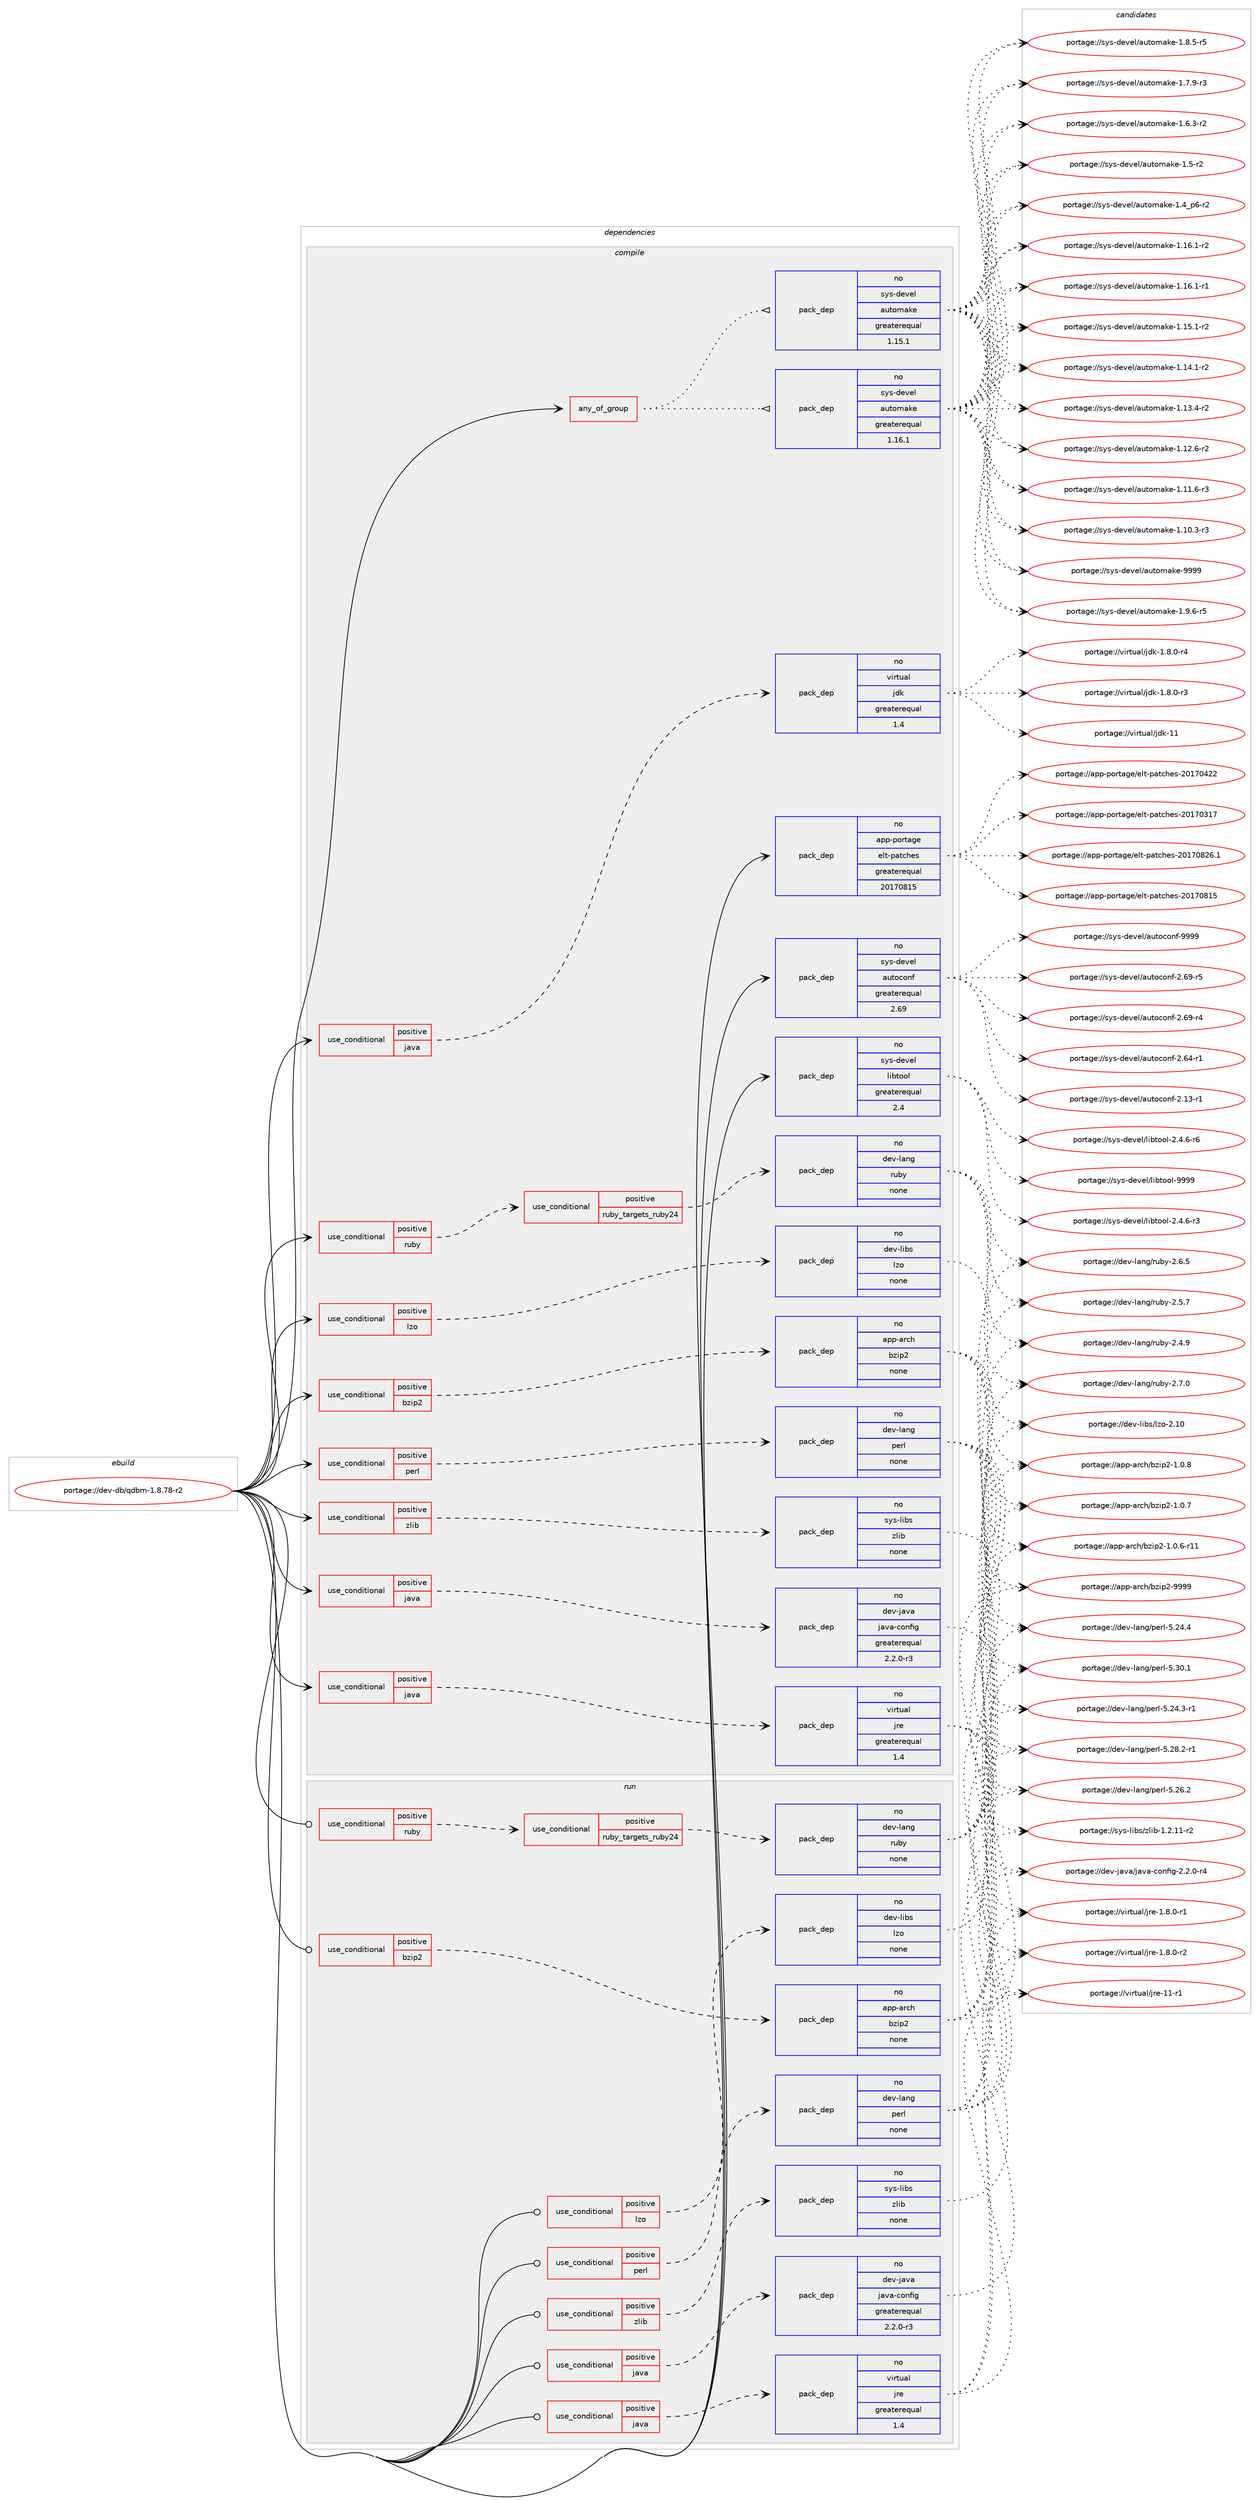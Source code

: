 digraph prolog {

# *************
# Graph options
# *************

newrank=true;
concentrate=true;
compound=true;
graph [rankdir=LR,fontname=Helvetica,fontsize=10,ranksep=1.5];#, ranksep=2.5, nodesep=0.2];
edge  [arrowhead=vee];
node  [fontname=Helvetica,fontsize=10];

# **********
# The ebuild
# **********

subgraph cluster_leftcol {
color=gray;
label=<<i>ebuild</i>>;
id [label="portage://dev-db/qdbm-1.8.78-r2", color=red, width=4, href="../dev-db/qdbm-1.8.78-r2.svg"];
}

# ****************
# The dependencies
# ****************

subgraph cluster_midcol {
color=gray;
label=<<i>dependencies</i>>;
subgraph cluster_compile {
fillcolor="#eeeeee";
style=filled;
label=<<i>compile</i>>;
subgraph any6950 {
dependency576993 [label=<<TABLE BORDER="0" CELLBORDER="1" CELLSPACING="0" CELLPADDING="4"><TR><TD CELLPADDING="10">any_of_group</TD></TR></TABLE>>, shape=none, color=red];subgraph pack433867 {
dependency576994 [label=<<TABLE BORDER="0" CELLBORDER="1" CELLSPACING="0" CELLPADDING="4" WIDTH="220"><TR><TD ROWSPAN="6" CELLPADDING="30">pack_dep</TD></TR><TR><TD WIDTH="110">no</TD></TR><TR><TD>sys-devel</TD></TR><TR><TD>automake</TD></TR><TR><TD>greaterequal</TD></TR><TR><TD>1.16.1</TD></TR></TABLE>>, shape=none, color=blue];
}
dependency576993:e -> dependency576994:w [weight=20,style="dotted",arrowhead="oinv"];
subgraph pack433868 {
dependency576995 [label=<<TABLE BORDER="0" CELLBORDER="1" CELLSPACING="0" CELLPADDING="4" WIDTH="220"><TR><TD ROWSPAN="6" CELLPADDING="30">pack_dep</TD></TR><TR><TD WIDTH="110">no</TD></TR><TR><TD>sys-devel</TD></TR><TR><TD>automake</TD></TR><TR><TD>greaterequal</TD></TR><TR><TD>1.15.1</TD></TR></TABLE>>, shape=none, color=blue];
}
dependency576993:e -> dependency576995:w [weight=20,style="dotted",arrowhead="oinv"];
}
id:e -> dependency576993:w [weight=20,style="solid",arrowhead="vee"];
subgraph cond135939 {
dependency576996 [label=<<TABLE BORDER="0" CELLBORDER="1" CELLSPACING="0" CELLPADDING="4"><TR><TD ROWSPAN="3" CELLPADDING="10">use_conditional</TD></TR><TR><TD>positive</TD></TR><TR><TD>bzip2</TD></TR></TABLE>>, shape=none, color=red];
subgraph pack433869 {
dependency576997 [label=<<TABLE BORDER="0" CELLBORDER="1" CELLSPACING="0" CELLPADDING="4" WIDTH="220"><TR><TD ROWSPAN="6" CELLPADDING="30">pack_dep</TD></TR><TR><TD WIDTH="110">no</TD></TR><TR><TD>app-arch</TD></TR><TR><TD>bzip2</TD></TR><TR><TD>none</TD></TR><TR><TD></TD></TR></TABLE>>, shape=none, color=blue];
}
dependency576996:e -> dependency576997:w [weight=20,style="dashed",arrowhead="vee"];
}
id:e -> dependency576996:w [weight=20,style="solid",arrowhead="vee"];
subgraph cond135940 {
dependency576998 [label=<<TABLE BORDER="0" CELLBORDER="1" CELLSPACING="0" CELLPADDING="4"><TR><TD ROWSPAN="3" CELLPADDING="10">use_conditional</TD></TR><TR><TD>positive</TD></TR><TR><TD>java</TD></TR></TABLE>>, shape=none, color=red];
subgraph pack433870 {
dependency576999 [label=<<TABLE BORDER="0" CELLBORDER="1" CELLSPACING="0" CELLPADDING="4" WIDTH="220"><TR><TD ROWSPAN="6" CELLPADDING="30">pack_dep</TD></TR><TR><TD WIDTH="110">no</TD></TR><TR><TD>dev-java</TD></TR><TR><TD>java-config</TD></TR><TR><TD>greaterequal</TD></TR><TR><TD>2.2.0-r3</TD></TR></TABLE>>, shape=none, color=blue];
}
dependency576998:e -> dependency576999:w [weight=20,style="dashed",arrowhead="vee"];
}
id:e -> dependency576998:w [weight=20,style="solid",arrowhead="vee"];
subgraph cond135941 {
dependency577000 [label=<<TABLE BORDER="0" CELLBORDER="1" CELLSPACING="0" CELLPADDING="4"><TR><TD ROWSPAN="3" CELLPADDING="10">use_conditional</TD></TR><TR><TD>positive</TD></TR><TR><TD>java</TD></TR></TABLE>>, shape=none, color=red];
subgraph pack433871 {
dependency577001 [label=<<TABLE BORDER="0" CELLBORDER="1" CELLSPACING="0" CELLPADDING="4" WIDTH="220"><TR><TD ROWSPAN="6" CELLPADDING="30">pack_dep</TD></TR><TR><TD WIDTH="110">no</TD></TR><TR><TD>virtual</TD></TR><TR><TD>jdk</TD></TR><TR><TD>greaterequal</TD></TR><TR><TD>1.4</TD></TR></TABLE>>, shape=none, color=blue];
}
dependency577000:e -> dependency577001:w [weight=20,style="dashed",arrowhead="vee"];
}
id:e -> dependency577000:w [weight=20,style="solid",arrowhead="vee"];
subgraph cond135942 {
dependency577002 [label=<<TABLE BORDER="0" CELLBORDER="1" CELLSPACING="0" CELLPADDING="4"><TR><TD ROWSPAN="3" CELLPADDING="10">use_conditional</TD></TR><TR><TD>positive</TD></TR><TR><TD>java</TD></TR></TABLE>>, shape=none, color=red];
subgraph pack433872 {
dependency577003 [label=<<TABLE BORDER="0" CELLBORDER="1" CELLSPACING="0" CELLPADDING="4" WIDTH="220"><TR><TD ROWSPAN="6" CELLPADDING="30">pack_dep</TD></TR><TR><TD WIDTH="110">no</TD></TR><TR><TD>virtual</TD></TR><TR><TD>jre</TD></TR><TR><TD>greaterequal</TD></TR><TR><TD>1.4</TD></TR></TABLE>>, shape=none, color=blue];
}
dependency577002:e -> dependency577003:w [weight=20,style="dashed",arrowhead="vee"];
}
id:e -> dependency577002:w [weight=20,style="solid",arrowhead="vee"];
subgraph cond135943 {
dependency577004 [label=<<TABLE BORDER="0" CELLBORDER="1" CELLSPACING="0" CELLPADDING="4"><TR><TD ROWSPAN="3" CELLPADDING="10">use_conditional</TD></TR><TR><TD>positive</TD></TR><TR><TD>lzo</TD></TR></TABLE>>, shape=none, color=red];
subgraph pack433873 {
dependency577005 [label=<<TABLE BORDER="0" CELLBORDER="1" CELLSPACING="0" CELLPADDING="4" WIDTH="220"><TR><TD ROWSPAN="6" CELLPADDING="30">pack_dep</TD></TR><TR><TD WIDTH="110">no</TD></TR><TR><TD>dev-libs</TD></TR><TR><TD>lzo</TD></TR><TR><TD>none</TD></TR><TR><TD></TD></TR></TABLE>>, shape=none, color=blue];
}
dependency577004:e -> dependency577005:w [weight=20,style="dashed",arrowhead="vee"];
}
id:e -> dependency577004:w [weight=20,style="solid",arrowhead="vee"];
subgraph cond135944 {
dependency577006 [label=<<TABLE BORDER="0" CELLBORDER="1" CELLSPACING="0" CELLPADDING="4"><TR><TD ROWSPAN="3" CELLPADDING="10">use_conditional</TD></TR><TR><TD>positive</TD></TR><TR><TD>perl</TD></TR></TABLE>>, shape=none, color=red];
subgraph pack433874 {
dependency577007 [label=<<TABLE BORDER="0" CELLBORDER="1" CELLSPACING="0" CELLPADDING="4" WIDTH="220"><TR><TD ROWSPAN="6" CELLPADDING="30">pack_dep</TD></TR><TR><TD WIDTH="110">no</TD></TR><TR><TD>dev-lang</TD></TR><TR><TD>perl</TD></TR><TR><TD>none</TD></TR><TR><TD></TD></TR></TABLE>>, shape=none, color=blue];
}
dependency577006:e -> dependency577007:w [weight=20,style="dashed",arrowhead="vee"];
}
id:e -> dependency577006:w [weight=20,style="solid",arrowhead="vee"];
subgraph cond135945 {
dependency577008 [label=<<TABLE BORDER="0" CELLBORDER="1" CELLSPACING="0" CELLPADDING="4"><TR><TD ROWSPAN="3" CELLPADDING="10">use_conditional</TD></TR><TR><TD>positive</TD></TR><TR><TD>ruby</TD></TR></TABLE>>, shape=none, color=red];
subgraph cond135946 {
dependency577009 [label=<<TABLE BORDER="0" CELLBORDER="1" CELLSPACING="0" CELLPADDING="4"><TR><TD ROWSPAN="3" CELLPADDING="10">use_conditional</TD></TR><TR><TD>positive</TD></TR><TR><TD>ruby_targets_ruby24</TD></TR></TABLE>>, shape=none, color=red];
subgraph pack433875 {
dependency577010 [label=<<TABLE BORDER="0" CELLBORDER="1" CELLSPACING="0" CELLPADDING="4" WIDTH="220"><TR><TD ROWSPAN="6" CELLPADDING="30">pack_dep</TD></TR><TR><TD WIDTH="110">no</TD></TR><TR><TD>dev-lang</TD></TR><TR><TD>ruby</TD></TR><TR><TD>none</TD></TR><TR><TD></TD></TR></TABLE>>, shape=none, color=blue];
}
dependency577009:e -> dependency577010:w [weight=20,style="dashed",arrowhead="vee"];
}
dependency577008:e -> dependency577009:w [weight=20,style="dashed",arrowhead="vee"];
}
id:e -> dependency577008:w [weight=20,style="solid",arrowhead="vee"];
subgraph cond135947 {
dependency577011 [label=<<TABLE BORDER="0" CELLBORDER="1" CELLSPACING="0" CELLPADDING="4"><TR><TD ROWSPAN="3" CELLPADDING="10">use_conditional</TD></TR><TR><TD>positive</TD></TR><TR><TD>zlib</TD></TR></TABLE>>, shape=none, color=red];
subgraph pack433876 {
dependency577012 [label=<<TABLE BORDER="0" CELLBORDER="1" CELLSPACING="0" CELLPADDING="4" WIDTH="220"><TR><TD ROWSPAN="6" CELLPADDING="30">pack_dep</TD></TR><TR><TD WIDTH="110">no</TD></TR><TR><TD>sys-libs</TD></TR><TR><TD>zlib</TD></TR><TR><TD>none</TD></TR><TR><TD></TD></TR></TABLE>>, shape=none, color=blue];
}
dependency577011:e -> dependency577012:w [weight=20,style="dashed",arrowhead="vee"];
}
id:e -> dependency577011:w [weight=20,style="solid",arrowhead="vee"];
subgraph pack433877 {
dependency577013 [label=<<TABLE BORDER="0" CELLBORDER="1" CELLSPACING="0" CELLPADDING="4" WIDTH="220"><TR><TD ROWSPAN="6" CELLPADDING="30">pack_dep</TD></TR><TR><TD WIDTH="110">no</TD></TR><TR><TD>app-portage</TD></TR><TR><TD>elt-patches</TD></TR><TR><TD>greaterequal</TD></TR><TR><TD>20170815</TD></TR></TABLE>>, shape=none, color=blue];
}
id:e -> dependency577013:w [weight=20,style="solid",arrowhead="vee"];
subgraph pack433878 {
dependency577014 [label=<<TABLE BORDER="0" CELLBORDER="1" CELLSPACING="0" CELLPADDING="4" WIDTH="220"><TR><TD ROWSPAN="6" CELLPADDING="30">pack_dep</TD></TR><TR><TD WIDTH="110">no</TD></TR><TR><TD>sys-devel</TD></TR><TR><TD>autoconf</TD></TR><TR><TD>greaterequal</TD></TR><TR><TD>2.69</TD></TR></TABLE>>, shape=none, color=blue];
}
id:e -> dependency577014:w [weight=20,style="solid",arrowhead="vee"];
subgraph pack433879 {
dependency577015 [label=<<TABLE BORDER="0" CELLBORDER="1" CELLSPACING="0" CELLPADDING="4" WIDTH="220"><TR><TD ROWSPAN="6" CELLPADDING="30">pack_dep</TD></TR><TR><TD WIDTH="110">no</TD></TR><TR><TD>sys-devel</TD></TR><TR><TD>libtool</TD></TR><TR><TD>greaterequal</TD></TR><TR><TD>2.4</TD></TR></TABLE>>, shape=none, color=blue];
}
id:e -> dependency577015:w [weight=20,style="solid",arrowhead="vee"];
}
subgraph cluster_compileandrun {
fillcolor="#eeeeee";
style=filled;
label=<<i>compile and run</i>>;
}
subgraph cluster_run {
fillcolor="#eeeeee";
style=filled;
label=<<i>run</i>>;
subgraph cond135948 {
dependency577016 [label=<<TABLE BORDER="0" CELLBORDER="1" CELLSPACING="0" CELLPADDING="4"><TR><TD ROWSPAN="3" CELLPADDING="10">use_conditional</TD></TR><TR><TD>positive</TD></TR><TR><TD>bzip2</TD></TR></TABLE>>, shape=none, color=red];
subgraph pack433880 {
dependency577017 [label=<<TABLE BORDER="0" CELLBORDER="1" CELLSPACING="0" CELLPADDING="4" WIDTH="220"><TR><TD ROWSPAN="6" CELLPADDING="30">pack_dep</TD></TR><TR><TD WIDTH="110">no</TD></TR><TR><TD>app-arch</TD></TR><TR><TD>bzip2</TD></TR><TR><TD>none</TD></TR><TR><TD></TD></TR></TABLE>>, shape=none, color=blue];
}
dependency577016:e -> dependency577017:w [weight=20,style="dashed",arrowhead="vee"];
}
id:e -> dependency577016:w [weight=20,style="solid",arrowhead="odot"];
subgraph cond135949 {
dependency577018 [label=<<TABLE BORDER="0" CELLBORDER="1" CELLSPACING="0" CELLPADDING="4"><TR><TD ROWSPAN="3" CELLPADDING="10">use_conditional</TD></TR><TR><TD>positive</TD></TR><TR><TD>java</TD></TR></TABLE>>, shape=none, color=red];
subgraph pack433881 {
dependency577019 [label=<<TABLE BORDER="0" CELLBORDER="1" CELLSPACING="0" CELLPADDING="4" WIDTH="220"><TR><TD ROWSPAN="6" CELLPADDING="30">pack_dep</TD></TR><TR><TD WIDTH="110">no</TD></TR><TR><TD>dev-java</TD></TR><TR><TD>java-config</TD></TR><TR><TD>greaterequal</TD></TR><TR><TD>2.2.0-r3</TD></TR></TABLE>>, shape=none, color=blue];
}
dependency577018:e -> dependency577019:w [weight=20,style="dashed",arrowhead="vee"];
}
id:e -> dependency577018:w [weight=20,style="solid",arrowhead="odot"];
subgraph cond135950 {
dependency577020 [label=<<TABLE BORDER="0" CELLBORDER="1" CELLSPACING="0" CELLPADDING="4"><TR><TD ROWSPAN="3" CELLPADDING="10">use_conditional</TD></TR><TR><TD>positive</TD></TR><TR><TD>java</TD></TR></TABLE>>, shape=none, color=red];
subgraph pack433882 {
dependency577021 [label=<<TABLE BORDER="0" CELLBORDER="1" CELLSPACING="0" CELLPADDING="4" WIDTH="220"><TR><TD ROWSPAN="6" CELLPADDING="30">pack_dep</TD></TR><TR><TD WIDTH="110">no</TD></TR><TR><TD>virtual</TD></TR><TR><TD>jre</TD></TR><TR><TD>greaterequal</TD></TR><TR><TD>1.4</TD></TR></TABLE>>, shape=none, color=blue];
}
dependency577020:e -> dependency577021:w [weight=20,style="dashed",arrowhead="vee"];
}
id:e -> dependency577020:w [weight=20,style="solid",arrowhead="odot"];
subgraph cond135951 {
dependency577022 [label=<<TABLE BORDER="0" CELLBORDER="1" CELLSPACING="0" CELLPADDING="4"><TR><TD ROWSPAN="3" CELLPADDING="10">use_conditional</TD></TR><TR><TD>positive</TD></TR><TR><TD>lzo</TD></TR></TABLE>>, shape=none, color=red];
subgraph pack433883 {
dependency577023 [label=<<TABLE BORDER="0" CELLBORDER="1" CELLSPACING="0" CELLPADDING="4" WIDTH="220"><TR><TD ROWSPAN="6" CELLPADDING="30">pack_dep</TD></TR><TR><TD WIDTH="110">no</TD></TR><TR><TD>dev-libs</TD></TR><TR><TD>lzo</TD></TR><TR><TD>none</TD></TR><TR><TD></TD></TR></TABLE>>, shape=none, color=blue];
}
dependency577022:e -> dependency577023:w [weight=20,style="dashed",arrowhead="vee"];
}
id:e -> dependency577022:w [weight=20,style="solid",arrowhead="odot"];
subgraph cond135952 {
dependency577024 [label=<<TABLE BORDER="0" CELLBORDER="1" CELLSPACING="0" CELLPADDING="4"><TR><TD ROWSPAN="3" CELLPADDING="10">use_conditional</TD></TR><TR><TD>positive</TD></TR><TR><TD>perl</TD></TR></TABLE>>, shape=none, color=red];
subgraph pack433884 {
dependency577025 [label=<<TABLE BORDER="0" CELLBORDER="1" CELLSPACING="0" CELLPADDING="4" WIDTH="220"><TR><TD ROWSPAN="6" CELLPADDING="30">pack_dep</TD></TR><TR><TD WIDTH="110">no</TD></TR><TR><TD>dev-lang</TD></TR><TR><TD>perl</TD></TR><TR><TD>none</TD></TR><TR><TD></TD></TR></TABLE>>, shape=none, color=blue];
}
dependency577024:e -> dependency577025:w [weight=20,style="dashed",arrowhead="vee"];
}
id:e -> dependency577024:w [weight=20,style="solid",arrowhead="odot"];
subgraph cond135953 {
dependency577026 [label=<<TABLE BORDER="0" CELLBORDER="1" CELLSPACING="0" CELLPADDING="4"><TR><TD ROWSPAN="3" CELLPADDING="10">use_conditional</TD></TR><TR><TD>positive</TD></TR><TR><TD>ruby</TD></TR></TABLE>>, shape=none, color=red];
subgraph cond135954 {
dependency577027 [label=<<TABLE BORDER="0" CELLBORDER="1" CELLSPACING="0" CELLPADDING="4"><TR><TD ROWSPAN="3" CELLPADDING="10">use_conditional</TD></TR><TR><TD>positive</TD></TR><TR><TD>ruby_targets_ruby24</TD></TR></TABLE>>, shape=none, color=red];
subgraph pack433885 {
dependency577028 [label=<<TABLE BORDER="0" CELLBORDER="1" CELLSPACING="0" CELLPADDING="4" WIDTH="220"><TR><TD ROWSPAN="6" CELLPADDING="30">pack_dep</TD></TR><TR><TD WIDTH="110">no</TD></TR><TR><TD>dev-lang</TD></TR><TR><TD>ruby</TD></TR><TR><TD>none</TD></TR><TR><TD></TD></TR></TABLE>>, shape=none, color=blue];
}
dependency577027:e -> dependency577028:w [weight=20,style="dashed",arrowhead="vee"];
}
dependency577026:e -> dependency577027:w [weight=20,style="dashed",arrowhead="vee"];
}
id:e -> dependency577026:w [weight=20,style="solid",arrowhead="odot"];
subgraph cond135955 {
dependency577029 [label=<<TABLE BORDER="0" CELLBORDER="1" CELLSPACING="0" CELLPADDING="4"><TR><TD ROWSPAN="3" CELLPADDING="10">use_conditional</TD></TR><TR><TD>positive</TD></TR><TR><TD>zlib</TD></TR></TABLE>>, shape=none, color=red];
subgraph pack433886 {
dependency577030 [label=<<TABLE BORDER="0" CELLBORDER="1" CELLSPACING="0" CELLPADDING="4" WIDTH="220"><TR><TD ROWSPAN="6" CELLPADDING="30">pack_dep</TD></TR><TR><TD WIDTH="110">no</TD></TR><TR><TD>sys-libs</TD></TR><TR><TD>zlib</TD></TR><TR><TD>none</TD></TR><TR><TD></TD></TR></TABLE>>, shape=none, color=blue];
}
dependency577029:e -> dependency577030:w [weight=20,style="dashed",arrowhead="vee"];
}
id:e -> dependency577029:w [weight=20,style="solid",arrowhead="odot"];
}
}

# **************
# The candidates
# **************

subgraph cluster_choices {
rank=same;
color=gray;
label=<<i>candidates</i>>;

subgraph choice433867 {
color=black;
nodesep=1;
choice115121115451001011181011084797117116111109971071014557575757 [label="portage://sys-devel/automake-9999", color=red, width=4,href="../sys-devel/automake-9999.svg"];
choice115121115451001011181011084797117116111109971071014549465746544511453 [label="portage://sys-devel/automake-1.9.6-r5", color=red, width=4,href="../sys-devel/automake-1.9.6-r5.svg"];
choice115121115451001011181011084797117116111109971071014549465646534511453 [label="portage://sys-devel/automake-1.8.5-r5", color=red, width=4,href="../sys-devel/automake-1.8.5-r5.svg"];
choice115121115451001011181011084797117116111109971071014549465546574511451 [label="portage://sys-devel/automake-1.7.9-r3", color=red, width=4,href="../sys-devel/automake-1.7.9-r3.svg"];
choice115121115451001011181011084797117116111109971071014549465446514511450 [label="portage://sys-devel/automake-1.6.3-r2", color=red, width=4,href="../sys-devel/automake-1.6.3-r2.svg"];
choice11512111545100101118101108479711711611110997107101454946534511450 [label="portage://sys-devel/automake-1.5-r2", color=red, width=4,href="../sys-devel/automake-1.5-r2.svg"];
choice115121115451001011181011084797117116111109971071014549465295112544511450 [label="portage://sys-devel/automake-1.4_p6-r2", color=red, width=4,href="../sys-devel/automake-1.4_p6-r2.svg"];
choice11512111545100101118101108479711711611110997107101454946495446494511450 [label="portage://sys-devel/automake-1.16.1-r2", color=red, width=4,href="../sys-devel/automake-1.16.1-r2.svg"];
choice11512111545100101118101108479711711611110997107101454946495446494511449 [label="portage://sys-devel/automake-1.16.1-r1", color=red, width=4,href="../sys-devel/automake-1.16.1-r1.svg"];
choice11512111545100101118101108479711711611110997107101454946495346494511450 [label="portage://sys-devel/automake-1.15.1-r2", color=red, width=4,href="../sys-devel/automake-1.15.1-r2.svg"];
choice11512111545100101118101108479711711611110997107101454946495246494511450 [label="portage://sys-devel/automake-1.14.1-r2", color=red, width=4,href="../sys-devel/automake-1.14.1-r2.svg"];
choice11512111545100101118101108479711711611110997107101454946495146524511450 [label="portage://sys-devel/automake-1.13.4-r2", color=red, width=4,href="../sys-devel/automake-1.13.4-r2.svg"];
choice11512111545100101118101108479711711611110997107101454946495046544511450 [label="portage://sys-devel/automake-1.12.6-r2", color=red, width=4,href="../sys-devel/automake-1.12.6-r2.svg"];
choice11512111545100101118101108479711711611110997107101454946494946544511451 [label="portage://sys-devel/automake-1.11.6-r3", color=red, width=4,href="../sys-devel/automake-1.11.6-r3.svg"];
choice11512111545100101118101108479711711611110997107101454946494846514511451 [label="portage://sys-devel/automake-1.10.3-r3", color=red, width=4,href="../sys-devel/automake-1.10.3-r3.svg"];
dependency576994:e -> choice115121115451001011181011084797117116111109971071014557575757:w [style=dotted,weight="100"];
dependency576994:e -> choice115121115451001011181011084797117116111109971071014549465746544511453:w [style=dotted,weight="100"];
dependency576994:e -> choice115121115451001011181011084797117116111109971071014549465646534511453:w [style=dotted,weight="100"];
dependency576994:e -> choice115121115451001011181011084797117116111109971071014549465546574511451:w [style=dotted,weight="100"];
dependency576994:e -> choice115121115451001011181011084797117116111109971071014549465446514511450:w [style=dotted,weight="100"];
dependency576994:e -> choice11512111545100101118101108479711711611110997107101454946534511450:w [style=dotted,weight="100"];
dependency576994:e -> choice115121115451001011181011084797117116111109971071014549465295112544511450:w [style=dotted,weight="100"];
dependency576994:e -> choice11512111545100101118101108479711711611110997107101454946495446494511450:w [style=dotted,weight="100"];
dependency576994:e -> choice11512111545100101118101108479711711611110997107101454946495446494511449:w [style=dotted,weight="100"];
dependency576994:e -> choice11512111545100101118101108479711711611110997107101454946495346494511450:w [style=dotted,weight="100"];
dependency576994:e -> choice11512111545100101118101108479711711611110997107101454946495246494511450:w [style=dotted,weight="100"];
dependency576994:e -> choice11512111545100101118101108479711711611110997107101454946495146524511450:w [style=dotted,weight="100"];
dependency576994:e -> choice11512111545100101118101108479711711611110997107101454946495046544511450:w [style=dotted,weight="100"];
dependency576994:e -> choice11512111545100101118101108479711711611110997107101454946494946544511451:w [style=dotted,weight="100"];
dependency576994:e -> choice11512111545100101118101108479711711611110997107101454946494846514511451:w [style=dotted,weight="100"];
}
subgraph choice433868 {
color=black;
nodesep=1;
choice115121115451001011181011084797117116111109971071014557575757 [label="portage://sys-devel/automake-9999", color=red, width=4,href="../sys-devel/automake-9999.svg"];
choice115121115451001011181011084797117116111109971071014549465746544511453 [label="portage://sys-devel/automake-1.9.6-r5", color=red, width=4,href="../sys-devel/automake-1.9.6-r5.svg"];
choice115121115451001011181011084797117116111109971071014549465646534511453 [label="portage://sys-devel/automake-1.8.5-r5", color=red, width=4,href="../sys-devel/automake-1.8.5-r5.svg"];
choice115121115451001011181011084797117116111109971071014549465546574511451 [label="portage://sys-devel/automake-1.7.9-r3", color=red, width=4,href="../sys-devel/automake-1.7.9-r3.svg"];
choice115121115451001011181011084797117116111109971071014549465446514511450 [label="portage://sys-devel/automake-1.6.3-r2", color=red, width=4,href="../sys-devel/automake-1.6.3-r2.svg"];
choice11512111545100101118101108479711711611110997107101454946534511450 [label="portage://sys-devel/automake-1.5-r2", color=red, width=4,href="../sys-devel/automake-1.5-r2.svg"];
choice115121115451001011181011084797117116111109971071014549465295112544511450 [label="portage://sys-devel/automake-1.4_p6-r2", color=red, width=4,href="../sys-devel/automake-1.4_p6-r2.svg"];
choice11512111545100101118101108479711711611110997107101454946495446494511450 [label="portage://sys-devel/automake-1.16.1-r2", color=red, width=4,href="../sys-devel/automake-1.16.1-r2.svg"];
choice11512111545100101118101108479711711611110997107101454946495446494511449 [label="portage://sys-devel/automake-1.16.1-r1", color=red, width=4,href="../sys-devel/automake-1.16.1-r1.svg"];
choice11512111545100101118101108479711711611110997107101454946495346494511450 [label="portage://sys-devel/automake-1.15.1-r2", color=red, width=4,href="../sys-devel/automake-1.15.1-r2.svg"];
choice11512111545100101118101108479711711611110997107101454946495246494511450 [label="portage://sys-devel/automake-1.14.1-r2", color=red, width=4,href="../sys-devel/automake-1.14.1-r2.svg"];
choice11512111545100101118101108479711711611110997107101454946495146524511450 [label="portage://sys-devel/automake-1.13.4-r2", color=red, width=4,href="../sys-devel/automake-1.13.4-r2.svg"];
choice11512111545100101118101108479711711611110997107101454946495046544511450 [label="portage://sys-devel/automake-1.12.6-r2", color=red, width=4,href="../sys-devel/automake-1.12.6-r2.svg"];
choice11512111545100101118101108479711711611110997107101454946494946544511451 [label="portage://sys-devel/automake-1.11.6-r3", color=red, width=4,href="../sys-devel/automake-1.11.6-r3.svg"];
choice11512111545100101118101108479711711611110997107101454946494846514511451 [label="portage://sys-devel/automake-1.10.3-r3", color=red, width=4,href="../sys-devel/automake-1.10.3-r3.svg"];
dependency576995:e -> choice115121115451001011181011084797117116111109971071014557575757:w [style=dotted,weight="100"];
dependency576995:e -> choice115121115451001011181011084797117116111109971071014549465746544511453:w [style=dotted,weight="100"];
dependency576995:e -> choice115121115451001011181011084797117116111109971071014549465646534511453:w [style=dotted,weight="100"];
dependency576995:e -> choice115121115451001011181011084797117116111109971071014549465546574511451:w [style=dotted,weight="100"];
dependency576995:e -> choice115121115451001011181011084797117116111109971071014549465446514511450:w [style=dotted,weight="100"];
dependency576995:e -> choice11512111545100101118101108479711711611110997107101454946534511450:w [style=dotted,weight="100"];
dependency576995:e -> choice115121115451001011181011084797117116111109971071014549465295112544511450:w [style=dotted,weight="100"];
dependency576995:e -> choice11512111545100101118101108479711711611110997107101454946495446494511450:w [style=dotted,weight="100"];
dependency576995:e -> choice11512111545100101118101108479711711611110997107101454946495446494511449:w [style=dotted,weight="100"];
dependency576995:e -> choice11512111545100101118101108479711711611110997107101454946495346494511450:w [style=dotted,weight="100"];
dependency576995:e -> choice11512111545100101118101108479711711611110997107101454946495246494511450:w [style=dotted,weight="100"];
dependency576995:e -> choice11512111545100101118101108479711711611110997107101454946495146524511450:w [style=dotted,weight="100"];
dependency576995:e -> choice11512111545100101118101108479711711611110997107101454946495046544511450:w [style=dotted,weight="100"];
dependency576995:e -> choice11512111545100101118101108479711711611110997107101454946494946544511451:w [style=dotted,weight="100"];
dependency576995:e -> choice11512111545100101118101108479711711611110997107101454946494846514511451:w [style=dotted,weight="100"];
}
subgraph choice433869 {
color=black;
nodesep=1;
choice971121124597114991044798122105112504557575757 [label="portage://app-arch/bzip2-9999", color=red, width=4,href="../app-arch/bzip2-9999.svg"];
choice97112112459711499104479812210511250454946484656 [label="portage://app-arch/bzip2-1.0.8", color=red, width=4,href="../app-arch/bzip2-1.0.8.svg"];
choice97112112459711499104479812210511250454946484655 [label="portage://app-arch/bzip2-1.0.7", color=red, width=4,href="../app-arch/bzip2-1.0.7.svg"];
choice97112112459711499104479812210511250454946484654451144949 [label="portage://app-arch/bzip2-1.0.6-r11", color=red, width=4,href="../app-arch/bzip2-1.0.6-r11.svg"];
dependency576997:e -> choice971121124597114991044798122105112504557575757:w [style=dotted,weight="100"];
dependency576997:e -> choice97112112459711499104479812210511250454946484656:w [style=dotted,weight="100"];
dependency576997:e -> choice97112112459711499104479812210511250454946484655:w [style=dotted,weight="100"];
dependency576997:e -> choice97112112459711499104479812210511250454946484654451144949:w [style=dotted,weight="100"];
}
subgraph choice433870 {
color=black;
nodesep=1;
choice10010111845106971189747106971189745991111101021051034550465046484511452 [label="portage://dev-java/java-config-2.2.0-r4", color=red, width=4,href="../dev-java/java-config-2.2.0-r4.svg"];
dependency576999:e -> choice10010111845106971189747106971189745991111101021051034550465046484511452:w [style=dotted,weight="100"];
}
subgraph choice433871 {
color=black;
nodesep=1;
choice1181051141161179710847106100107454949 [label="portage://virtual/jdk-11", color=red, width=4,href="../virtual/jdk-11.svg"];
choice11810511411611797108471061001074549465646484511452 [label="portage://virtual/jdk-1.8.0-r4", color=red, width=4,href="../virtual/jdk-1.8.0-r4.svg"];
choice11810511411611797108471061001074549465646484511451 [label="portage://virtual/jdk-1.8.0-r3", color=red, width=4,href="../virtual/jdk-1.8.0-r3.svg"];
dependency577001:e -> choice1181051141161179710847106100107454949:w [style=dotted,weight="100"];
dependency577001:e -> choice11810511411611797108471061001074549465646484511452:w [style=dotted,weight="100"];
dependency577001:e -> choice11810511411611797108471061001074549465646484511451:w [style=dotted,weight="100"];
}
subgraph choice433872 {
color=black;
nodesep=1;
choice11810511411611797108471061141014549494511449 [label="portage://virtual/jre-11-r1", color=red, width=4,href="../virtual/jre-11-r1.svg"];
choice11810511411611797108471061141014549465646484511450 [label="portage://virtual/jre-1.8.0-r2", color=red, width=4,href="../virtual/jre-1.8.0-r2.svg"];
choice11810511411611797108471061141014549465646484511449 [label="portage://virtual/jre-1.8.0-r1", color=red, width=4,href="../virtual/jre-1.8.0-r1.svg"];
dependency577003:e -> choice11810511411611797108471061141014549494511449:w [style=dotted,weight="100"];
dependency577003:e -> choice11810511411611797108471061141014549465646484511450:w [style=dotted,weight="100"];
dependency577003:e -> choice11810511411611797108471061141014549465646484511449:w [style=dotted,weight="100"];
}
subgraph choice433873 {
color=black;
nodesep=1;
choice1001011184510810598115471081221114550464948 [label="portage://dev-libs/lzo-2.10", color=red, width=4,href="../dev-libs/lzo-2.10.svg"];
dependency577005:e -> choice1001011184510810598115471081221114550464948:w [style=dotted,weight="100"];
}
subgraph choice433874 {
color=black;
nodesep=1;
choice10010111845108971101034711210111410845534651484649 [label="portage://dev-lang/perl-5.30.1", color=red, width=4,href="../dev-lang/perl-5.30.1.svg"];
choice100101118451089711010347112101114108455346505646504511449 [label="portage://dev-lang/perl-5.28.2-r1", color=red, width=4,href="../dev-lang/perl-5.28.2-r1.svg"];
choice10010111845108971101034711210111410845534650544650 [label="portage://dev-lang/perl-5.26.2", color=red, width=4,href="../dev-lang/perl-5.26.2.svg"];
choice10010111845108971101034711210111410845534650524652 [label="portage://dev-lang/perl-5.24.4", color=red, width=4,href="../dev-lang/perl-5.24.4.svg"];
choice100101118451089711010347112101114108455346505246514511449 [label="portage://dev-lang/perl-5.24.3-r1", color=red, width=4,href="../dev-lang/perl-5.24.3-r1.svg"];
dependency577007:e -> choice10010111845108971101034711210111410845534651484649:w [style=dotted,weight="100"];
dependency577007:e -> choice100101118451089711010347112101114108455346505646504511449:w [style=dotted,weight="100"];
dependency577007:e -> choice10010111845108971101034711210111410845534650544650:w [style=dotted,weight="100"];
dependency577007:e -> choice10010111845108971101034711210111410845534650524652:w [style=dotted,weight="100"];
dependency577007:e -> choice100101118451089711010347112101114108455346505246514511449:w [style=dotted,weight="100"];
}
subgraph choice433875 {
color=black;
nodesep=1;
choice10010111845108971101034711411798121455046554648 [label="portage://dev-lang/ruby-2.7.0", color=red, width=4,href="../dev-lang/ruby-2.7.0.svg"];
choice10010111845108971101034711411798121455046544653 [label="portage://dev-lang/ruby-2.6.5", color=red, width=4,href="../dev-lang/ruby-2.6.5.svg"];
choice10010111845108971101034711411798121455046534655 [label="portage://dev-lang/ruby-2.5.7", color=red, width=4,href="../dev-lang/ruby-2.5.7.svg"];
choice10010111845108971101034711411798121455046524657 [label="portage://dev-lang/ruby-2.4.9", color=red, width=4,href="../dev-lang/ruby-2.4.9.svg"];
dependency577010:e -> choice10010111845108971101034711411798121455046554648:w [style=dotted,weight="100"];
dependency577010:e -> choice10010111845108971101034711411798121455046544653:w [style=dotted,weight="100"];
dependency577010:e -> choice10010111845108971101034711411798121455046534655:w [style=dotted,weight="100"];
dependency577010:e -> choice10010111845108971101034711411798121455046524657:w [style=dotted,weight="100"];
}
subgraph choice433876 {
color=black;
nodesep=1;
choice11512111545108105981154712210810598454946504649494511450 [label="portage://sys-libs/zlib-1.2.11-r2", color=red, width=4,href="../sys-libs/zlib-1.2.11-r2.svg"];
dependency577012:e -> choice11512111545108105981154712210810598454946504649494511450:w [style=dotted,weight="100"];
}
subgraph choice433877 {
color=black;
nodesep=1;
choice971121124511211111411697103101471011081164511297116991041011154550484955485650544649 [label="portage://app-portage/elt-patches-20170826.1", color=red, width=4,href="../app-portage/elt-patches-20170826.1.svg"];
choice97112112451121111141169710310147101108116451129711699104101115455048495548564953 [label="portage://app-portage/elt-patches-20170815", color=red, width=4,href="../app-portage/elt-patches-20170815.svg"];
choice97112112451121111141169710310147101108116451129711699104101115455048495548525050 [label="portage://app-portage/elt-patches-20170422", color=red, width=4,href="../app-portage/elt-patches-20170422.svg"];
choice97112112451121111141169710310147101108116451129711699104101115455048495548514955 [label="portage://app-portage/elt-patches-20170317", color=red, width=4,href="../app-portage/elt-patches-20170317.svg"];
dependency577013:e -> choice971121124511211111411697103101471011081164511297116991041011154550484955485650544649:w [style=dotted,weight="100"];
dependency577013:e -> choice97112112451121111141169710310147101108116451129711699104101115455048495548564953:w [style=dotted,weight="100"];
dependency577013:e -> choice97112112451121111141169710310147101108116451129711699104101115455048495548525050:w [style=dotted,weight="100"];
dependency577013:e -> choice97112112451121111141169710310147101108116451129711699104101115455048495548514955:w [style=dotted,weight="100"];
}
subgraph choice433878 {
color=black;
nodesep=1;
choice115121115451001011181011084797117116111991111101024557575757 [label="portage://sys-devel/autoconf-9999", color=red, width=4,href="../sys-devel/autoconf-9999.svg"];
choice1151211154510010111810110847971171161119911111010245504654574511453 [label="portage://sys-devel/autoconf-2.69-r5", color=red, width=4,href="../sys-devel/autoconf-2.69-r5.svg"];
choice1151211154510010111810110847971171161119911111010245504654574511452 [label="portage://sys-devel/autoconf-2.69-r4", color=red, width=4,href="../sys-devel/autoconf-2.69-r4.svg"];
choice1151211154510010111810110847971171161119911111010245504654524511449 [label="portage://sys-devel/autoconf-2.64-r1", color=red, width=4,href="../sys-devel/autoconf-2.64-r1.svg"];
choice1151211154510010111810110847971171161119911111010245504649514511449 [label="portage://sys-devel/autoconf-2.13-r1", color=red, width=4,href="../sys-devel/autoconf-2.13-r1.svg"];
dependency577014:e -> choice115121115451001011181011084797117116111991111101024557575757:w [style=dotted,weight="100"];
dependency577014:e -> choice1151211154510010111810110847971171161119911111010245504654574511453:w [style=dotted,weight="100"];
dependency577014:e -> choice1151211154510010111810110847971171161119911111010245504654574511452:w [style=dotted,weight="100"];
dependency577014:e -> choice1151211154510010111810110847971171161119911111010245504654524511449:w [style=dotted,weight="100"];
dependency577014:e -> choice1151211154510010111810110847971171161119911111010245504649514511449:w [style=dotted,weight="100"];
}
subgraph choice433879 {
color=black;
nodesep=1;
choice1151211154510010111810110847108105981161111111084557575757 [label="portage://sys-devel/libtool-9999", color=red, width=4,href="../sys-devel/libtool-9999.svg"];
choice1151211154510010111810110847108105981161111111084550465246544511454 [label="portage://sys-devel/libtool-2.4.6-r6", color=red, width=4,href="../sys-devel/libtool-2.4.6-r6.svg"];
choice1151211154510010111810110847108105981161111111084550465246544511451 [label="portage://sys-devel/libtool-2.4.6-r3", color=red, width=4,href="../sys-devel/libtool-2.4.6-r3.svg"];
dependency577015:e -> choice1151211154510010111810110847108105981161111111084557575757:w [style=dotted,weight="100"];
dependency577015:e -> choice1151211154510010111810110847108105981161111111084550465246544511454:w [style=dotted,weight="100"];
dependency577015:e -> choice1151211154510010111810110847108105981161111111084550465246544511451:w [style=dotted,weight="100"];
}
subgraph choice433880 {
color=black;
nodesep=1;
choice971121124597114991044798122105112504557575757 [label="portage://app-arch/bzip2-9999", color=red, width=4,href="../app-arch/bzip2-9999.svg"];
choice97112112459711499104479812210511250454946484656 [label="portage://app-arch/bzip2-1.0.8", color=red, width=4,href="../app-arch/bzip2-1.0.8.svg"];
choice97112112459711499104479812210511250454946484655 [label="portage://app-arch/bzip2-1.0.7", color=red, width=4,href="../app-arch/bzip2-1.0.7.svg"];
choice97112112459711499104479812210511250454946484654451144949 [label="portage://app-arch/bzip2-1.0.6-r11", color=red, width=4,href="../app-arch/bzip2-1.0.6-r11.svg"];
dependency577017:e -> choice971121124597114991044798122105112504557575757:w [style=dotted,weight="100"];
dependency577017:e -> choice97112112459711499104479812210511250454946484656:w [style=dotted,weight="100"];
dependency577017:e -> choice97112112459711499104479812210511250454946484655:w [style=dotted,weight="100"];
dependency577017:e -> choice97112112459711499104479812210511250454946484654451144949:w [style=dotted,weight="100"];
}
subgraph choice433881 {
color=black;
nodesep=1;
choice10010111845106971189747106971189745991111101021051034550465046484511452 [label="portage://dev-java/java-config-2.2.0-r4", color=red, width=4,href="../dev-java/java-config-2.2.0-r4.svg"];
dependency577019:e -> choice10010111845106971189747106971189745991111101021051034550465046484511452:w [style=dotted,weight="100"];
}
subgraph choice433882 {
color=black;
nodesep=1;
choice11810511411611797108471061141014549494511449 [label="portage://virtual/jre-11-r1", color=red, width=4,href="../virtual/jre-11-r1.svg"];
choice11810511411611797108471061141014549465646484511450 [label="portage://virtual/jre-1.8.0-r2", color=red, width=4,href="../virtual/jre-1.8.0-r2.svg"];
choice11810511411611797108471061141014549465646484511449 [label="portage://virtual/jre-1.8.0-r1", color=red, width=4,href="../virtual/jre-1.8.0-r1.svg"];
dependency577021:e -> choice11810511411611797108471061141014549494511449:w [style=dotted,weight="100"];
dependency577021:e -> choice11810511411611797108471061141014549465646484511450:w [style=dotted,weight="100"];
dependency577021:e -> choice11810511411611797108471061141014549465646484511449:w [style=dotted,weight="100"];
}
subgraph choice433883 {
color=black;
nodesep=1;
choice1001011184510810598115471081221114550464948 [label="portage://dev-libs/lzo-2.10", color=red, width=4,href="../dev-libs/lzo-2.10.svg"];
dependency577023:e -> choice1001011184510810598115471081221114550464948:w [style=dotted,weight="100"];
}
subgraph choice433884 {
color=black;
nodesep=1;
choice10010111845108971101034711210111410845534651484649 [label="portage://dev-lang/perl-5.30.1", color=red, width=4,href="../dev-lang/perl-5.30.1.svg"];
choice100101118451089711010347112101114108455346505646504511449 [label="portage://dev-lang/perl-5.28.2-r1", color=red, width=4,href="../dev-lang/perl-5.28.2-r1.svg"];
choice10010111845108971101034711210111410845534650544650 [label="portage://dev-lang/perl-5.26.2", color=red, width=4,href="../dev-lang/perl-5.26.2.svg"];
choice10010111845108971101034711210111410845534650524652 [label="portage://dev-lang/perl-5.24.4", color=red, width=4,href="../dev-lang/perl-5.24.4.svg"];
choice100101118451089711010347112101114108455346505246514511449 [label="portage://dev-lang/perl-5.24.3-r1", color=red, width=4,href="../dev-lang/perl-5.24.3-r1.svg"];
dependency577025:e -> choice10010111845108971101034711210111410845534651484649:w [style=dotted,weight="100"];
dependency577025:e -> choice100101118451089711010347112101114108455346505646504511449:w [style=dotted,weight="100"];
dependency577025:e -> choice10010111845108971101034711210111410845534650544650:w [style=dotted,weight="100"];
dependency577025:e -> choice10010111845108971101034711210111410845534650524652:w [style=dotted,weight="100"];
dependency577025:e -> choice100101118451089711010347112101114108455346505246514511449:w [style=dotted,weight="100"];
}
subgraph choice433885 {
color=black;
nodesep=1;
choice10010111845108971101034711411798121455046554648 [label="portage://dev-lang/ruby-2.7.0", color=red, width=4,href="../dev-lang/ruby-2.7.0.svg"];
choice10010111845108971101034711411798121455046544653 [label="portage://dev-lang/ruby-2.6.5", color=red, width=4,href="../dev-lang/ruby-2.6.5.svg"];
choice10010111845108971101034711411798121455046534655 [label="portage://dev-lang/ruby-2.5.7", color=red, width=4,href="../dev-lang/ruby-2.5.7.svg"];
choice10010111845108971101034711411798121455046524657 [label="portage://dev-lang/ruby-2.4.9", color=red, width=4,href="../dev-lang/ruby-2.4.9.svg"];
dependency577028:e -> choice10010111845108971101034711411798121455046554648:w [style=dotted,weight="100"];
dependency577028:e -> choice10010111845108971101034711411798121455046544653:w [style=dotted,weight="100"];
dependency577028:e -> choice10010111845108971101034711411798121455046534655:w [style=dotted,weight="100"];
dependency577028:e -> choice10010111845108971101034711411798121455046524657:w [style=dotted,weight="100"];
}
subgraph choice433886 {
color=black;
nodesep=1;
choice11512111545108105981154712210810598454946504649494511450 [label="portage://sys-libs/zlib-1.2.11-r2", color=red, width=4,href="../sys-libs/zlib-1.2.11-r2.svg"];
dependency577030:e -> choice11512111545108105981154712210810598454946504649494511450:w [style=dotted,weight="100"];
}
}

}
